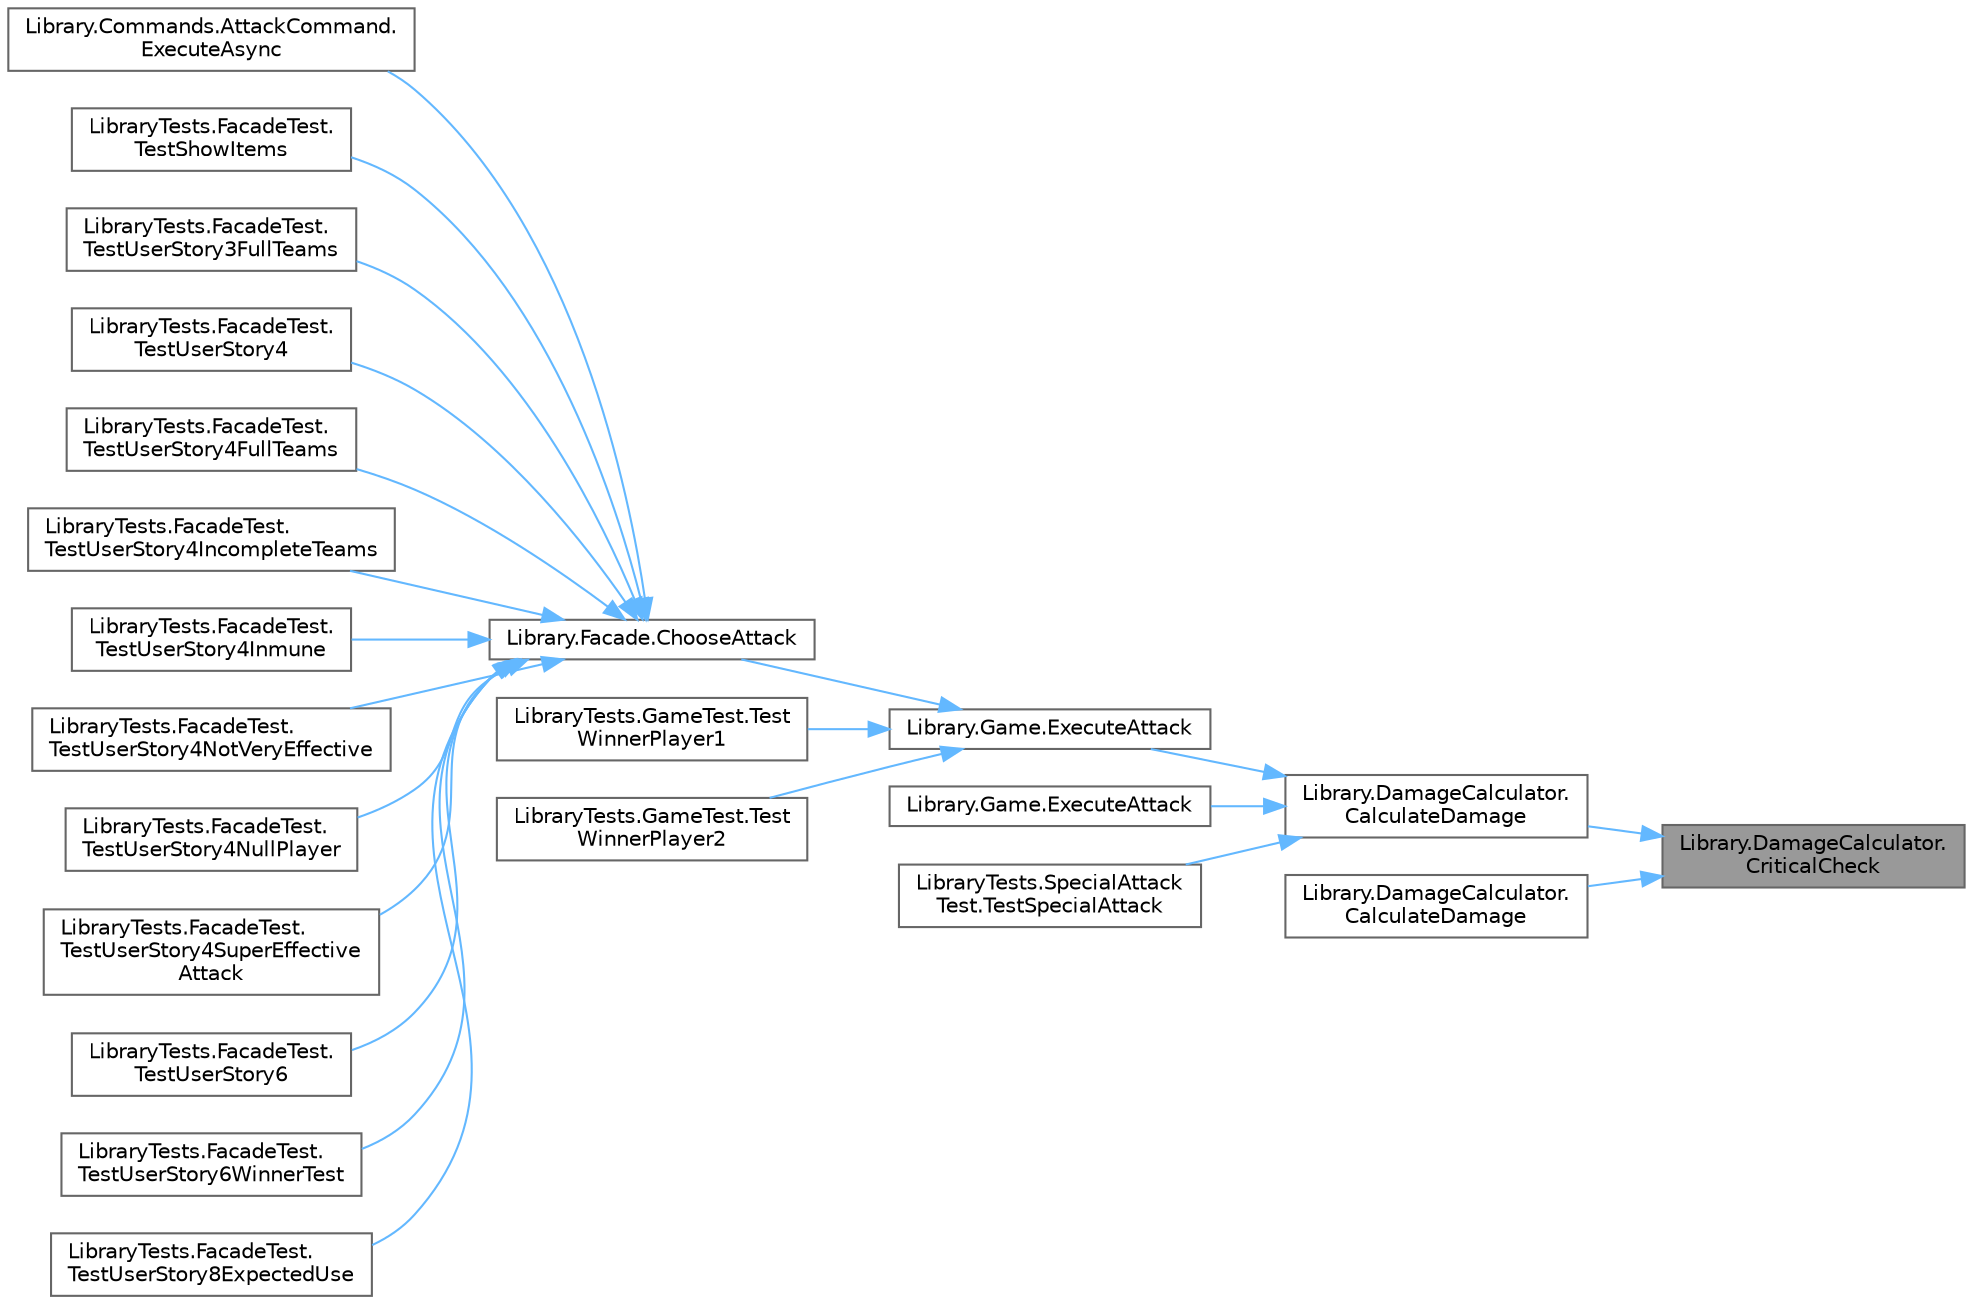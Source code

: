 digraph "Library.DamageCalculator.CriticalCheck"
{
 // INTERACTIVE_SVG=YES
 // LATEX_PDF_SIZE
  bgcolor="transparent";
  edge [fontname=Helvetica,fontsize=10,labelfontname=Helvetica,labelfontsize=10];
  node [fontname=Helvetica,fontsize=10,shape=box,height=0.2,width=0.4];
  rankdir="RL";
  Node1 [id="Node000001",label="Library.DamageCalculator.\lCriticalCheck",height=0.2,width=0.4,color="gray40", fillcolor="grey60", style="filled", fontcolor="black",tooltip="Determina si un ataque resulta en un golpe crítico basado en una probabilidad aleatoria."];
  Node1 -> Node2 [id="edge1_Node000001_Node000002",dir="back",color="steelblue1",style="solid",tooltip=" "];
  Node2 [id="Node000002",label="Library.DamageCalculator.\lCalculateDamage",height=0.2,width=0.4,color="grey40", fillcolor="white", style="filled",URL="$classLibrary_1_1DamageCalculator.html#a0684bc36799bc6bc3b46780b7263e60d",tooltip="Calcula el daño infligido a un Pokemon objetivo. Para esto tiene en cuenta el valor de ataque,..."];
  Node2 -> Node3 [id="edge2_Node000002_Node000003",dir="back",color="steelblue1",style="solid",tooltip=" "];
  Node3 [id="Node000003",label="Library.Game.ExecuteAttack",height=0.2,width=0.4,color="grey40", fillcolor="white", style="filled",URL="$classLibrary_1_1Game.html#a656f35f805445764adcdd3a51de65693",tooltip="Ejecuta un ataque por parte del Pokemon activo del jugador actual, siempre y cuando no se encuentre d..."];
  Node3 -> Node4 [id="edge3_Node000003_Node000004",dir="back",color="steelblue1",style="solid",tooltip=" "];
  Node4 [id="Node000004",label="Library.Facade.ChooseAttack",height=0.2,width=0.4,color="grey40", fillcolor="white", style="filled",URL="$classLibrary_1_1Facade.html#a654944afb774828780427cef30687c84",tooltip="Historia de usuario 4: Permite a un jugador elegir y ejecutar un ataque durante su turno en una parti..."];
  Node4 -> Node5 [id="edge4_Node000004_Node000005",dir="back",color="steelblue1",style="solid",tooltip=" "];
  Node5 [id="Node000005",label="Library.Commands.AttackCommand.\lExecuteAsync",height=0.2,width=0.4,color="grey40", fillcolor="white", style="filled",URL="$classLibrary_1_1Commands_1_1AttackCommand.html#a348884af05a12f00e675e4438bb6b0ee",tooltip="Envía a la fachada un mensaje con el ataque a utilizar."];
  Node4 -> Node6 [id="edge5_Node000004_Node000006",dir="back",color="steelblue1",style="solid",tooltip=" "];
  Node6 [id="Node000006",label="LibraryTests.FacadeTest.\lTestShowItems",height=0.2,width=0.4,color="grey40", fillcolor="white", style="filled",URL="$classLibraryTests_1_1FacadeTest.html#a90456bb6f0c4f16501499eefaa327dfd",tooltip="Verifica que los items disponibles de un jugador se muestren correctamente."];
  Node4 -> Node7 [id="edge6_Node000004_Node000007",dir="back",color="steelblue1",style="solid",tooltip=" "];
  Node7 [id="Node000007",label="LibraryTests.FacadeTest.\lTestUserStory3FullTeams",height=0.2,width=0.4,color="grey40", fillcolor="white", style="filled",URL="$classLibraryTests_1_1FacadeTest.html#aac6a0d41eb91460778db5af54f63130b",tooltip="Verifica que cuando ambos jugadores tienen equipos completos, se puede muestrar el HP de los Pokemon ..."];
  Node4 -> Node8 [id="edge7_Node000004_Node000008",dir="back",color="steelblue1",style="solid",tooltip=" "];
  Node8 [id="Node000008",label="LibraryTests.FacadeTest.\lTestUserStory4",height=0.2,width=0.4,color="grey40", fillcolor="white", style="filled",URL="$classLibraryTests_1_1FacadeTest.html#a2fe51ecedbe3ba492916233594b36d73",tooltip="Test de la historia de usuario 4."];
  Node4 -> Node9 [id="edge8_Node000004_Node000009",dir="back",color="steelblue1",style="solid",tooltip=" "];
  Node9 [id="Node000009",label="LibraryTests.FacadeTest.\lTestUserStory4FullTeams",height=0.2,width=0.4,color="grey40", fillcolor="white", style="filled",URL="$classLibraryTests_1_1FacadeTest.html#a7b3d6724741172801da3d1894f315940",tooltip="Verifica que un jugador puede realizar un ataque solo si es el jugador activo y si el ataque existe e..."];
  Node4 -> Node10 [id="edge9_Node000004_Node000010",dir="back",color="steelblue1",style="solid",tooltip=" "];
  Node10 [id="Node000010",label="LibraryTests.FacadeTest.\lTestUserStory4IncompleteTeams",height=0.2,width=0.4,color="grey40", fillcolor="white", style="filled",URL="$classLibraryTests_1_1FacadeTest.html#a270a6bd92ed46ac82aa45ad06ad24107",tooltip="Verifica que si alguno de los jugadores no tiene su equipo completo, no pueden realizarse ataques."];
  Node4 -> Node11 [id="edge10_Node000004_Node000011",dir="back",color="steelblue1",style="solid",tooltip=" "];
  Node11 [id="Node000011",label="LibraryTests.FacadeTest.\lTestUserStory4Inmune",height=0.2,width=0.4,color="grey40", fillcolor="white", style="filled",URL="$classLibraryTests_1_1FacadeTest.html#ac8d1246dbc158a1b08a951d64b6b3452",tooltip="Verifica que se puede realizar daño en base a las efectividades."];
  Node4 -> Node12 [id="edge11_Node000004_Node000012",dir="back",color="steelblue1",style="solid",tooltip=" "];
  Node12 [id="Node000012",label="LibraryTests.FacadeTest.\lTestUserStory4NotVeryEffective",height=0.2,width=0.4,color="grey40", fillcolor="white", style="filled",URL="$classLibraryTests_1_1FacadeTest.html#a547153a9aa7c2ec004d557adad2453ca",tooltip="Verifica que se puede realizar daño en base a las efectividades."];
  Node4 -> Node13 [id="edge12_Node000004_Node000013",dir="back",color="steelblue1",style="solid",tooltip=" "];
  Node13 [id="Node000013",label="LibraryTests.FacadeTest.\lTestUserStory4NullPlayer",height=0.2,width=0.4,color="grey40", fillcolor="white", style="filled",URL="$classLibraryTests_1_1FacadeTest.html#a38ba04a79d940e3bad2c742b6243734e",tooltip="Verifica que un jugador no puede realizar un ataque si no está en una partida."];
  Node4 -> Node14 [id="edge13_Node000004_Node000014",dir="back",color="steelblue1",style="solid",tooltip=" "];
  Node14 [id="Node000014",label="LibraryTests.FacadeTest.\lTestUserStory4SuperEffective\lAttack",height=0.2,width=0.4,color="grey40", fillcolor="white", style="filled",URL="$classLibraryTests_1_1FacadeTest.html#af5515ac555b36a2ca31956045c2692a8",tooltip="Verifica que se puede realizar daño en base a las efectividades."];
  Node4 -> Node15 [id="edge14_Node000004_Node000015",dir="back",color="steelblue1",style="solid",tooltip=" "];
  Node15 [id="Node000015",label="LibraryTests.FacadeTest.\lTestUserStory6",height=0.2,width=0.4,color="grey40", fillcolor="white", style="filled",URL="$classLibraryTests_1_1FacadeTest.html#a35433150a75ceba9bed321a7c37c8e9a",tooltip="Test de la historia de usuario 6."];
  Node4 -> Node16 [id="edge15_Node000004_Node000016",dir="back",color="steelblue1",style="solid",tooltip=" "];
  Node16 [id="Node000016",label="LibraryTests.FacadeTest.\lTestUserStory6WinnerTest",height=0.2,width=0.4,color="grey40", fillcolor="white", style="filled",URL="$classLibraryTests_1_1FacadeTest.html#aa848dbd02da950df82e2147a6a284abb",tooltip="Verifica que se muestre un mensaje indicando."];
  Node4 -> Node17 [id="edge16_Node000004_Node000017",dir="back",color="steelblue1",style="solid",tooltip=" "];
  Node17 [id="Node000017",label="LibraryTests.FacadeTest.\lTestUserStory8ExpectedUse",height=0.2,width=0.4,color="grey40", fillcolor="white", style="filled",URL="$classLibraryTests_1_1FacadeTest.html#aac6e7e8d73bf8f1303e20064465bb8e1",tooltip="Verifica que el jugador activo pueda usar un item correctamente."];
  Node3 -> Node18 [id="edge17_Node000003_Node000018",dir="back",color="steelblue1",style="solid",tooltip=" "];
  Node18 [id="Node000018",label="LibraryTests.GameTest.Test\lWinnerPlayer1",height=0.2,width=0.4,color="grey40", fillcolor="white", style="filled",URL="$classLibraryTests_1_1GameTest.html#a57bf287b4709e4ead91451a31c009692",tooltip="Verifica que el método Winner devuelve correctamente el ganador de la partida, en caso de que sea el ..."];
  Node3 -> Node19 [id="edge18_Node000003_Node000019",dir="back",color="steelblue1",style="solid",tooltip=" "];
  Node19 [id="Node000019",label="LibraryTests.GameTest.Test\lWinnerPlayer2",height=0.2,width=0.4,color="grey40", fillcolor="white", style="filled",URL="$classLibraryTests_1_1GameTest.html#aa81b288826686b2b502032d0973b517f",tooltip="Verifica que el método Winner devuelve correctamente el ganador de la partida, en caso de que sea el ..."];
  Node2 -> Node20 [id="edge19_Node000002_Node000020",dir="back",color="steelblue1",style="solid",tooltip=" "];
  Node20 [id="Node000020",label="Library.Game.ExecuteAttack",height=0.2,width=0.4,color="grey40", fillcolor="white", style="filled",URL="$classLibrary_1_1Game.html#a25142733833a36fd79da48c53e80f225",tooltip="Ejecuta un ataque por parte del Pokemon activo del jugador actual, siempre y cuando no se encuentre d..."];
  Node2 -> Node21 [id="edge20_Node000002_Node000021",dir="back",color="steelblue1",style="solid",tooltip=" "];
  Node21 [id="Node000021",label="LibraryTests.SpecialAttack\lTest.TestSpecialAttack",height=0.2,width=0.4,color="grey40", fillcolor="white", style="filled",URL="$classLibraryTests_1_1SpecialAttackTest.html#a330fc9e134175f0120efbe3da22e13a8",tooltip="Test de ataque especial."];
  Node1 -> Node22 [id="edge21_Node000001_Node000022",dir="back",color="steelblue1",style="solid",tooltip=" "];
  Node22 [id="Node000022",label="Library.DamageCalculator.\lCalculateDamage",height=0.2,width=0.4,color="grey40", fillcolor="white", style="filled",URL="$classLibrary_1_1DamageCalculator.html#a441bd820eda5da6d69edcc4e5b7d8752",tooltip="Calcula el daño infligido a un Pokemon objetivo. Para esto tiene en cuenta el valor de ataque,..."];
}
